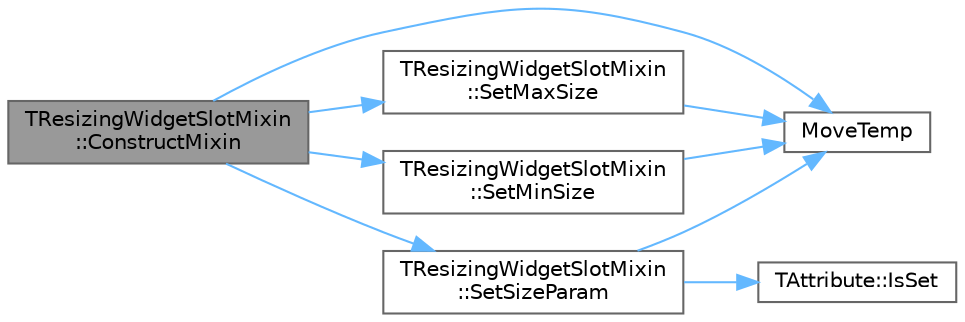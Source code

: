 digraph "TResizingWidgetSlotMixin::ConstructMixin"
{
 // INTERACTIVE_SVG=YES
 // LATEX_PDF_SIZE
  bgcolor="transparent";
  edge [fontname=Helvetica,fontsize=10,labelfontname=Helvetica,labelfontsize=10];
  node [fontname=Helvetica,fontsize=10,shape=box,height=0.2,width=0.4];
  rankdir="LR";
  Node1 [id="Node000001",label="TResizingWidgetSlotMixin\l::ConstructMixin",height=0.2,width=0.4,color="gray40", fillcolor="grey60", style="filled", fontcolor="black",tooltip=" "];
  Node1 -> Node2 [id="edge1_Node000001_Node000002",color="steelblue1",style="solid",tooltip=" "];
  Node2 [id="Node000002",label="MoveTemp",height=0.2,width=0.4,color="grey40", fillcolor="white", style="filled",URL="$d4/d24/UnrealTemplate_8h.html#ad5e6c049aeb9c9115fec514ba581dbb6",tooltip="MoveTemp will cast a reference to an rvalue reference."];
  Node1 -> Node3 [id="edge2_Node000001_Node000003",color="steelblue1",style="solid",tooltip=" "];
  Node3 [id="Node000003",label="TResizingWidgetSlotMixin\l::SetMaxSize",height=0.2,width=0.4,color="grey40", fillcolor="white", style="filled",URL="$da/d83/classTResizingWidgetSlotMixin.html#a202a304da93822f9c15adcdaf74b65fd",tooltip="Set the max size in SlateUnit this slot can be."];
  Node3 -> Node2 [id="edge3_Node000003_Node000002",color="steelblue1",style="solid",tooltip=" "];
  Node1 -> Node4 [id="edge4_Node000001_Node000004",color="steelblue1",style="solid",tooltip=" "];
  Node4 [id="Node000004",label="TResizingWidgetSlotMixin\l::SetMinSize",height=0.2,width=0.4,color="grey40", fillcolor="white", style="filled",URL="$da/d83/classTResizingWidgetSlotMixin.html#a65ac84533336ba04bc8ae9d364bde79c",tooltip="Set the min size in SlateUnit this slot can be."];
  Node4 -> Node2 [id="edge5_Node000004_Node000002",color="steelblue1",style="solid",tooltip=" "];
  Node1 -> Node5 [id="edge6_Node000001_Node000005",color="steelblue1",style="solid",tooltip=" "];
  Node5 [id="Node000005",label="TResizingWidgetSlotMixin\l::SetSizeParam",height=0.2,width=0.4,color="grey40", fillcolor="white", style="filled",URL="$da/d83/classTResizingWidgetSlotMixin.html#ab4b436e5557957d1c4c4db61b93c529e",tooltip="Set the size Param of the slot, It could be a FStretch, FStretchContent, or a FAuto."];
  Node5 -> Node6 [id="edge7_Node000005_Node000006",color="steelblue1",style="solid",tooltip=" "];
  Node6 [id="Node000006",label="TAttribute::IsSet",height=0.2,width=0.4,color="grey40", fillcolor="white", style="filled",URL="$dd/dcd/classTAttribute.html#a3a062929dd69ffe2d59ba4ab8e2234c2",tooltip="Was this TAttribute ever assigned?"];
  Node5 -> Node2 [id="edge8_Node000005_Node000002",color="steelblue1",style="solid",tooltip=" "];
}
